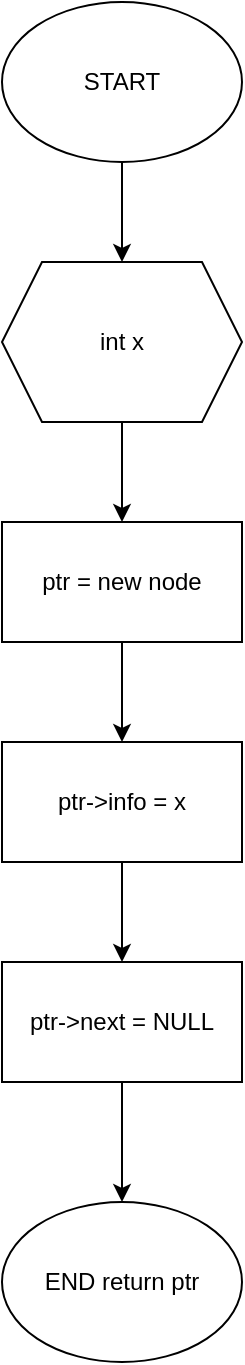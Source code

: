 <mxfile version="20.3.0" type="device"><diagram id="wqKo94nds6C4E9lBV5do" name="Halaman-1"><mxGraphModel dx="614" dy="905" grid="1" gridSize="10" guides="1" tooltips="1" connect="1" arrows="1" fold="1" page="1" pageScale="1" pageWidth="850" pageHeight="1100" math="0" shadow="0"><root><mxCell id="0"/><mxCell id="1" parent="0"/><mxCell id="tsgE-8sdx7XcxFGcyWFq-3" value="" style="edgeStyle=orthogonalEdgeStyle;rounded=0;orthogonalLoop=1;jettySize=auto;html=1;" edge="1" parent="1" source="tsgE-8sdx7XcxFGcyWFq-1" target="tsgE-8sdx7XcxFGcyWFq-2"><mxGeometry relative="1" as="geometry"/></mxCell><mxCell id="tsgE-8sdx7XcxFGcyWFq-1" value="START" style="ellipse;whiteSpace=wrap;html=1;" vertex="1" parent="1"><mxGeometry x="120" y="390" width="120" height="80" as="geometry"/></mxCell><mxCell id="tsgE-8sdx7XcxFGcyWFq-5" value="" style="edgeStyle=orthogonalEdgeStyle;rounded=0;orthogonalLoop=1;jettySize=auto;html=1;" edge="1" parent="1" source="tsgE-8sdx7XcxFGcyWFq-2" target="tsgE-8sdx7XcxFGcyWFq-4"><mxGeometry relative="1" as="geometry"/></mxCell><mxCell id="tsgE-8sdx7XcxFGcyWFq-2" value="int x" style="shape=hexagon;perimeter=hexagonPerimeter2;whiteSpace=wrap;html=1;fixedSize=1;" vertex="1" parent="1"><mxGeometry x="120" y="520" width="120" height="80" as="geometry"/></mxCell><mxCell id="tsgE-8sdx7XcxFGcyWFq-7" value="" style="edgeStyle=orthogonalEdgeStyle;rounded=0;orthogonalLoop=1;jettySize=auto;html=1;" edge="1" parent="1" source="tsgE-8sdx7XcxFGcyWFq-4" target="tsgE-8sdx7XcxFGcyWFq-6"><mxGeometry relative="1" as="geometry"/></mxCell><mxCell id="tsgE-8sdx7XcxFGcyWFq-4" value="ptr = new node" style="whiteSpace=wrap;html=1;" vertex="1" parent="1"><mxGeometry x="120" y="650" width="120" height="60" as="geometry"/></mxCell><mxCell id="tsgE-8sdx7XcxFGcyWFq-9" value="" style="edgeStyle=orthogonalEdgeStyle;rounded=0;orthogonalLoop=1;jettySize=auto;html=1;" edge="1" parent="1" source="tsgE-8sdx7XcxFGcyWFq-6" target="tsgE-8sdx7XcxFGcyWFq-8"><mxGeometry relative="1" as="geometry"/></mxCell><mxCell id="tsgE-8sdx7XcxFGcyWFq-6" value="ptr-&amp;gt;info = x" style="whiteSpace=wrap;html=1;" vertex="1" parent="1"><mxGeometry x="120" y="760" width="120" height="60" as="geometry"/></mxCell><mxCell id="tsgE-8sdx7XcxFGcyWFq-11" value="" style="edgeStyle=orthogonalEdgeStyle;rounded=0;orthogonalLoop=1;jettySize=auto;html=1;" edge="1" parent="1" source="tsgE-8sdx7XcxFGcyWFq-8" target="tsgE-8sdx7XcxFGcyWFq-10"><mxGeometry relative="1" as="geometry"/></mxCell><mxCell id="tsgE-8sdx7XcxFGcyWFq-8" value="ptr-&amp;gt;next = NULL" style="whiteSpace=wrap;html=1;" vertex="1" parent="1"><mxGeometry x="120" y="870" width="120" height="60" as="geometry"/></mxCell><mxCell id="tsgE-8sdx7XcxFGcyWFq-10" value="END return ptr" style="ellipse;whiteSpace=wrap;html=1;" vertex="1" parent="1"><mxGeometry x="120" y="990" width="120" height="80" as="geometry"/></mxCell></root></mxGraphModel></diagram></mxfile>